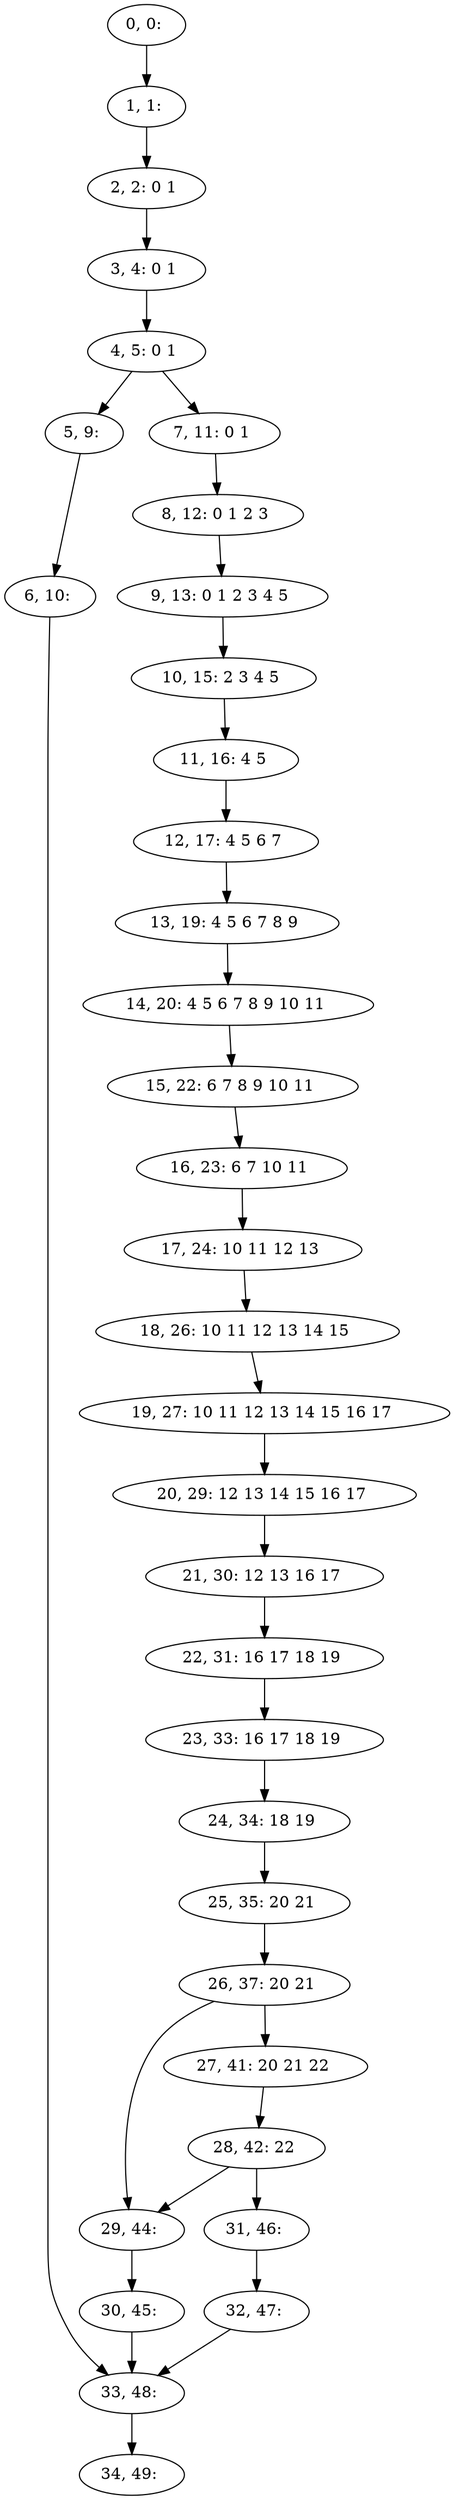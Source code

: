 digraph G {
0[label="0, 0: "];
1[label="1, 1: "];
2[label="2, 2: 0 1 "];
3[label="3, 4: 0 1 "];
4[label="4, 5: 0 1 "];
5[label="5, 9: "];
6[label="6, 10: "];
7[label="7, 11: 0 1 "];
8[label="8, 12: 0 1 2 3 "];
9[label="9, 13: 0 1 2 3 4 5 "];
10[label="10, 15: 2 3 4 5 "];
11[label="11, 16: 4 5 "];
12[label="12, 17: 4 5 6 7 "];
13[label="13, 19: 4 5 6 7 8 9 "];
14[label="14, 20: 4 5 6 7 8 9 10 11 "];
15[label="15, 22: 6 7 8 9 10 11 "];
16[label="16, 23: 6 7 10 11 "];
17[label="17, 24: 10 11 12 13 "];
18[label="18, 26: 10 11 12 13 14 15 "];
19[label="19, 27: 10 11 12 13 14 15 16 17 "];
20[label="20, 29: 12 13 14 15 16 17 "];
21[label="21, 30: 12 13 16 17 "];
22[label="22, 31: 16 17 18 19 "];
23[label="23, 33: 16 17 18 19 "];
24[label="24, 34: 18 19 "];
25[label="25, 35: 20 21 "];
26[label="26, 37: 20 21 "];
27[label="27, 41: 20 21 22 "];
28[label="28, 42: 22 "];
29[label="29, 44: "];
30[label="30, 45: "];
31[label="31, 46: "];
32[label="32, 47: "];
33[label="33, 48: "];
34[label="34, 49: "];
0->1 ;
1->2 ;
2->3 ;
3->4 ;
4->5 ;
4->7 ;
5->6 ;
6->33 ;
7->8 ;
8->9 ;
9->10 ;
10->11 ;
11->12 ;
12->13 ;
13->14 ;
14->15 ;
15->16 ;
16->17 ;
17->18 ;
18->19 ;
19->20 ;
20->21 ;
21->22 ;
22->23 ;
23->24 ;
24->25 ;
25->26 ;
26->27 ;
26->29 ;
27->28 ;
28->29 ;
28->31 ;
29->30 ;
30->33 ;
31->32 ;
32->33 ;
33->34 ;
}
